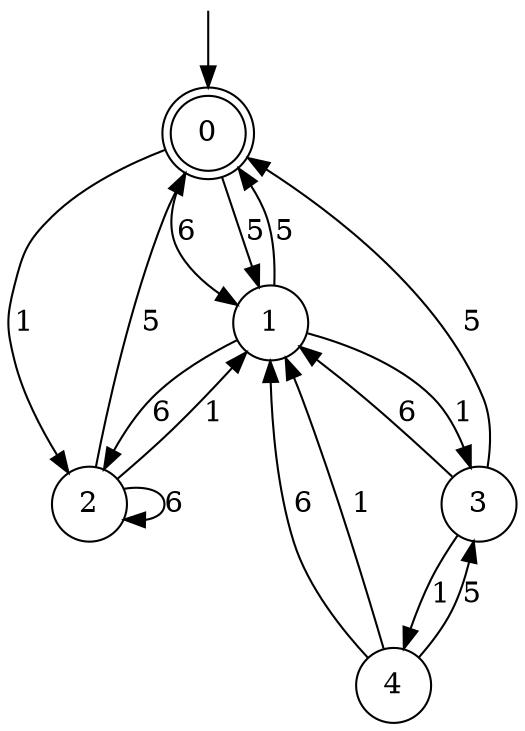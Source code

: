 digraph g {

	s0 [shape="doublecircle" label="0"];
	s1 [shape="circle" label="1"];
	s2 [shape="circle" label="2"];
	s3 [shape="circle" label="3"];
	s4 [shape="circle" label="4"];
	s0 -> s1 [label="6"];
	s0 -> s1 [label="5"];
	s0 -> s2 [label="1"];
	s1 -> s2 [label="6"];
	s1 -> s0 [label="5"];
	s1 -> s3 [label="1"];
	s2 -> s2 [label="6"];
	s2 -> s0 [label="5"];
	s2 -> s1 [label="1"];
	s3 -> s1 [label="6"];
	s3 -> s0 [label="5"];
	s3 -> s4 [label="1"];
	s4 -> s1 [label="6"];
	s4 -> s3 [label="5"];
	s4 -> s1 [label="1"];

__start0 [label="" shape="none" width="0" height="0"];
__start0 -> s0;

}
